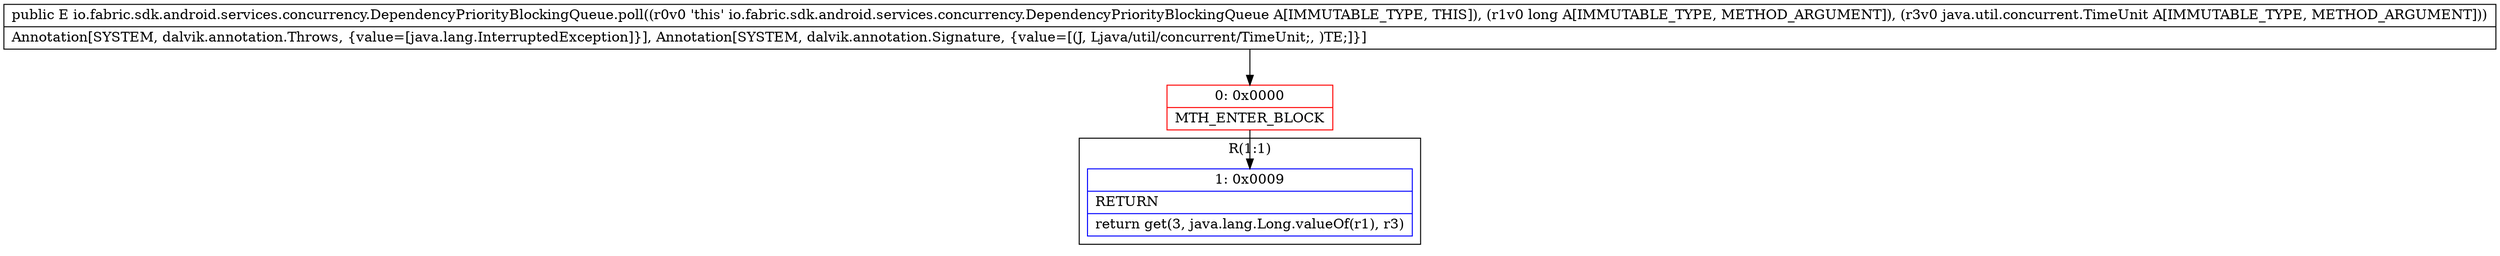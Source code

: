 digraph "CFG forio.fabric.sdk.android.services.concurrency.DependencyPriorityBlockingQueue.poll(JLjava\/util\/concurrent\/TimeUnit;)Lio\/fabric\/sdk\/android\/services\/concurrency\/Dependency;" {
subgraph cluster_Region_651166221 {
label = "R(1:1)";
node [shape=record,color=blue];
Node_1 [shape=record,label="{1\:\ 0x0009|RETURN\l|return get(3, java.lang.Long.valueOf(r1), r3)\l}"];
}
Node_0 [shape=record,color=red,label="{0\:\ 0x0000|MTH_ENTER_BLOCK\l}"];
MethodNode[shape=record,label="{public E io.fabric.sdk.android.services.concurrency.DependencyPriorityBlockingQueue.poll((r0v0 'this' io.fabric.sdk.android.services.concurrency.DependencyPriorityBlockingQueue A[IMMUTABLE_TYPE, THIS]), (r1v0 long A[IMMUTABLE_TYPE, METHOD_ARGUMENT]), (r3v0 java.util.concurrent.TimeUnit A[IMMUTABLE_TYPE, METHOD_ARGUMENT]))  | Annotation[SYSTEM, dalvik.annotation.Throws, \{value=[java.lang.InterruptedException]\}], Annotation[SYSTEM, dalvik.annotation.Signature, \{value=[(J, Ljava\/util\/concurrent\/TimeUnit;, )TE;]\}]\l}"];
MethodNode -> Node_0;
Node_0 -> Node_1;
}


